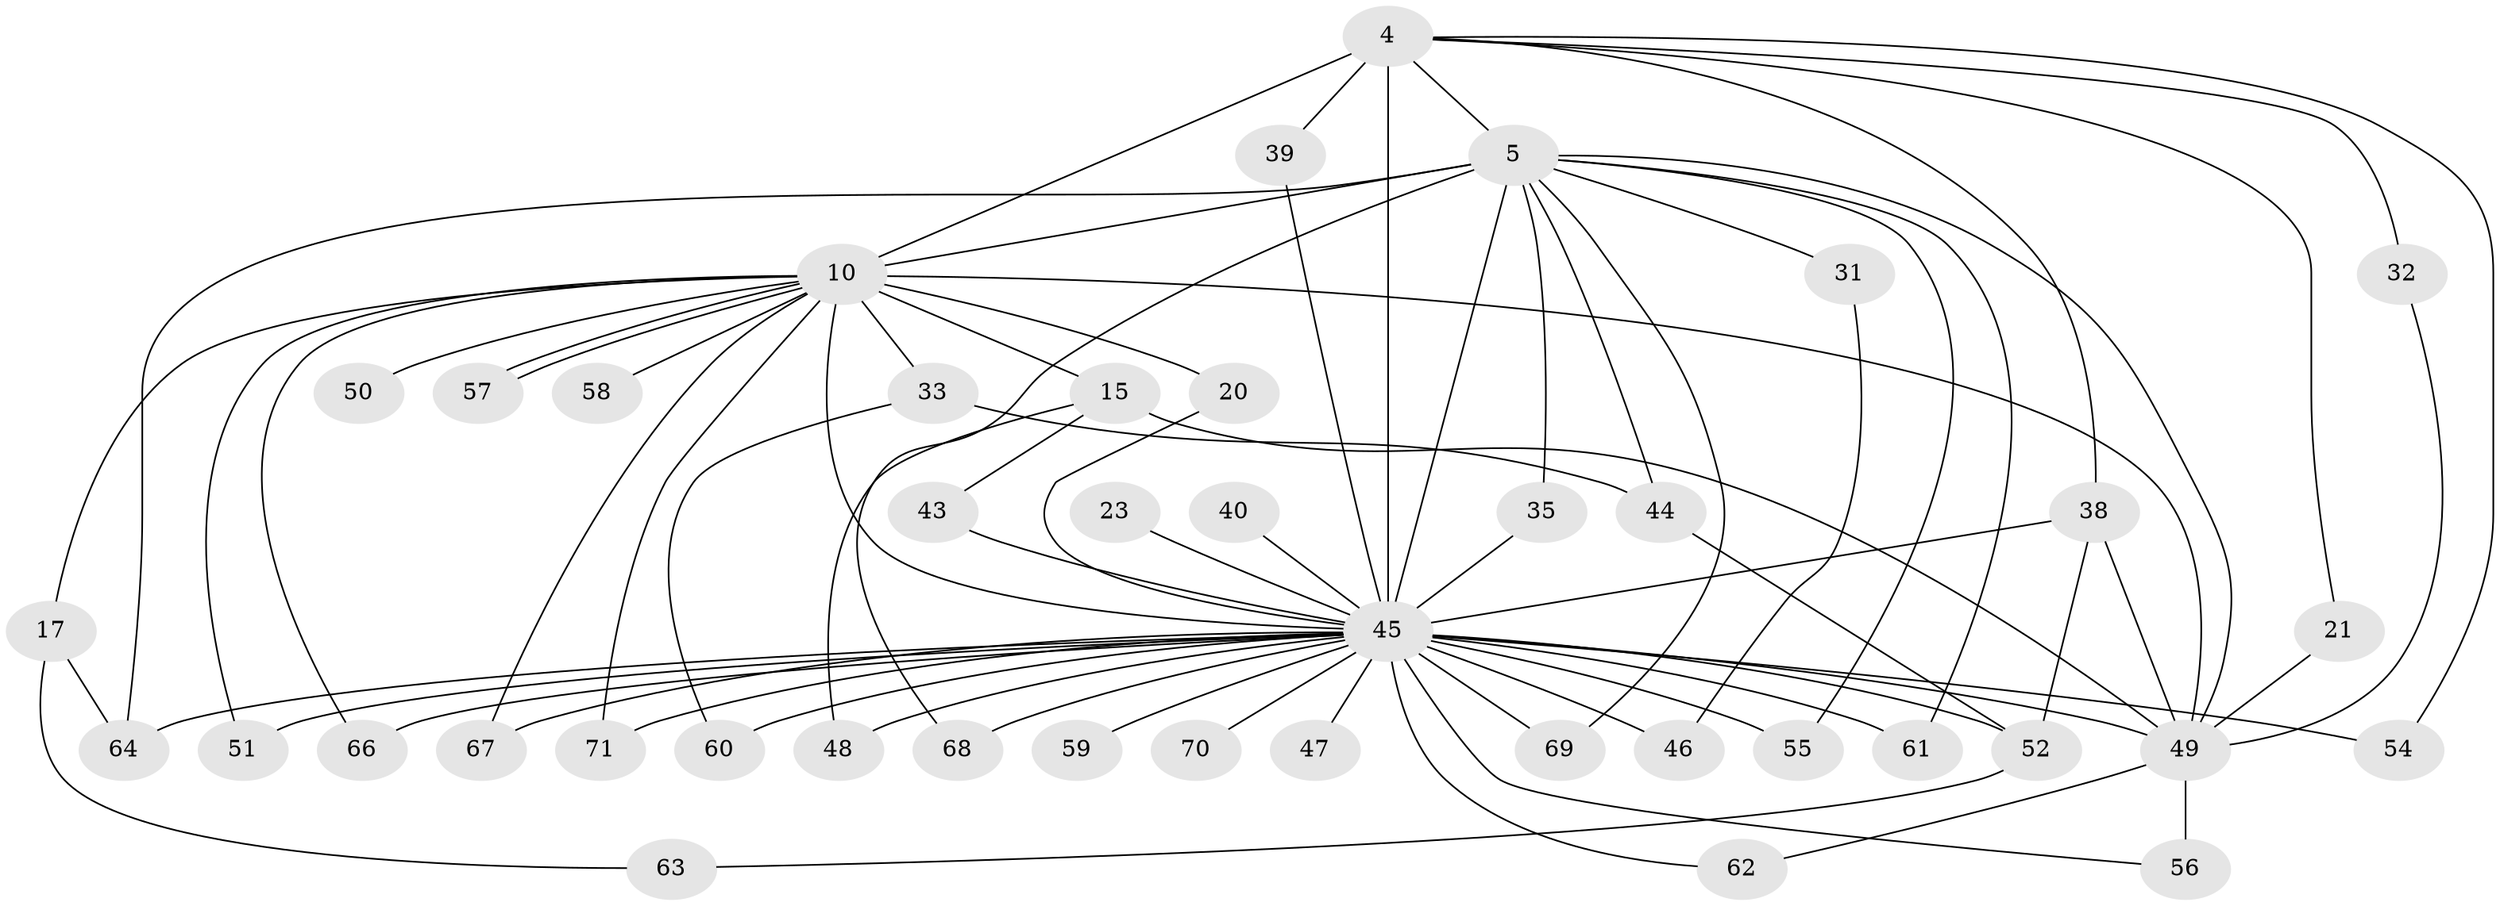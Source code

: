 // original degree distribution, {15: 0.028169014084507043, 12: 0.014084507042253521, 23: 0.028169014084507043, 11: 0.014084507042253521, 16: 0.014084507042253521, 22: 0.014084507042253521, 13: 0.014084507042253521, 21: 0.014084507042253521, 7: 0.014084507042253521, 4: 0.08450704225352113, 6: 0.014084507042253521, 5: 0.028169014084507043, 3: 0.19718309859154928, 2: 0.5211267605633803}
// Generated by graph-tools (version 1.1) at 2025/48/03/04/25 21:48:49]
// undirected, 42 vertices, 76 edges
graph export_dot {
graph [start="1"]
  node [color=gray90,style=filled];
  4 [super="+2"];
  5 [super="+1"];
  10 [super="+7+6"];
  15;
  17;
  20;
  21;
  23;
  31;
  32;
  33 [super="+12"];
  35 [super="+26"];
  38 [super="+25"];
  39;
  40;
  43;
  44 [super="+18"];
  45 [super="+27+28+9"];
  46;
  47;
  48;
  49 [super="+30+29+16"];
  50;
  51;
  52 [super="+34+37"];
  54;
  55;
  56 [super="+42"];
  57;
  58;
  59;
  60;
  61 [super="+53+19"];
  62;
  63;
  64 [super="+36"];
  66;
  67;
  68;
  69 [super="+41"];
  70;
  71 [super="+65+22"];
  4 -- 5 [weight=4];
  4 -- 10 [weight=6];
  4 -- 32;
  4 -- 39;
  4 -- 38;
  4 -- 21;
  4 -- 54;
  4 -- 45 [weight=6];
  5 -- 10 [weight=6];
  5 -- 31 [weight=2];
  5 -- 55;
  5 -- 64;
  5 -- 68;
  5 -- 35;
  5 -- 44;
  5 -- 45 [weight=7];
  5 -- 61;
  5 -- 49 [weight=2];
  5 -- 69;
  10 -- 15 [weight=2];
  10 -- 45 [weight=10];
  10 -- 50 [weight=2];
  10 -- 57;
  10 -- 57;
  10 -- 17 [weight=2];
  10 -- 20;
  10 -- 58 [weight=2];
  10 -- 33 [weight=3];
  10 -- 66;
  10 -- 67;
  10 -- 71 [weight=3];
  10 -- 51;
  10 -- 49 [weight=2];
  15 -- 43;
  15 -- 48;
  15 -- 49;
  17 -- 63;
  17 -- 64;
  20 -- 45;
  21 -- 49;
  23 -- 45;
  31 -- 46;
  32 -- 49;
  33 -- 60;
  33 -- 44;
  35 -- 45 [weight=3];
  38 -- 49;
  38 -- 52;
  38 -- 45;
  39 -- 45;
  40 -- 45 [weight=2];
  43 -- 45;
  44 -- 52;
  45 -- 69;
  45 -- 52 [weight=6];
  45 -- 66;
  45 -- 67;
  45 -- 68;
  45 -- 70 [weight=2];
  45 -- 46;
  45 -- 47 [weight=2];
  45 -- 48;
  45 -- 51;
  45 -- 54;
  45 -- 55;
  45 -- 56;
  45 -- 59 [weight=2];
  45 -- 60;
  45 -- 62;
  45 -- 61 [weight=3];
  45 -- 64;
  45 -- 71;
  45 -- 49;
  49 -- 56 [weight=2];
  49 -- 62;
  52 -- 63;
}
